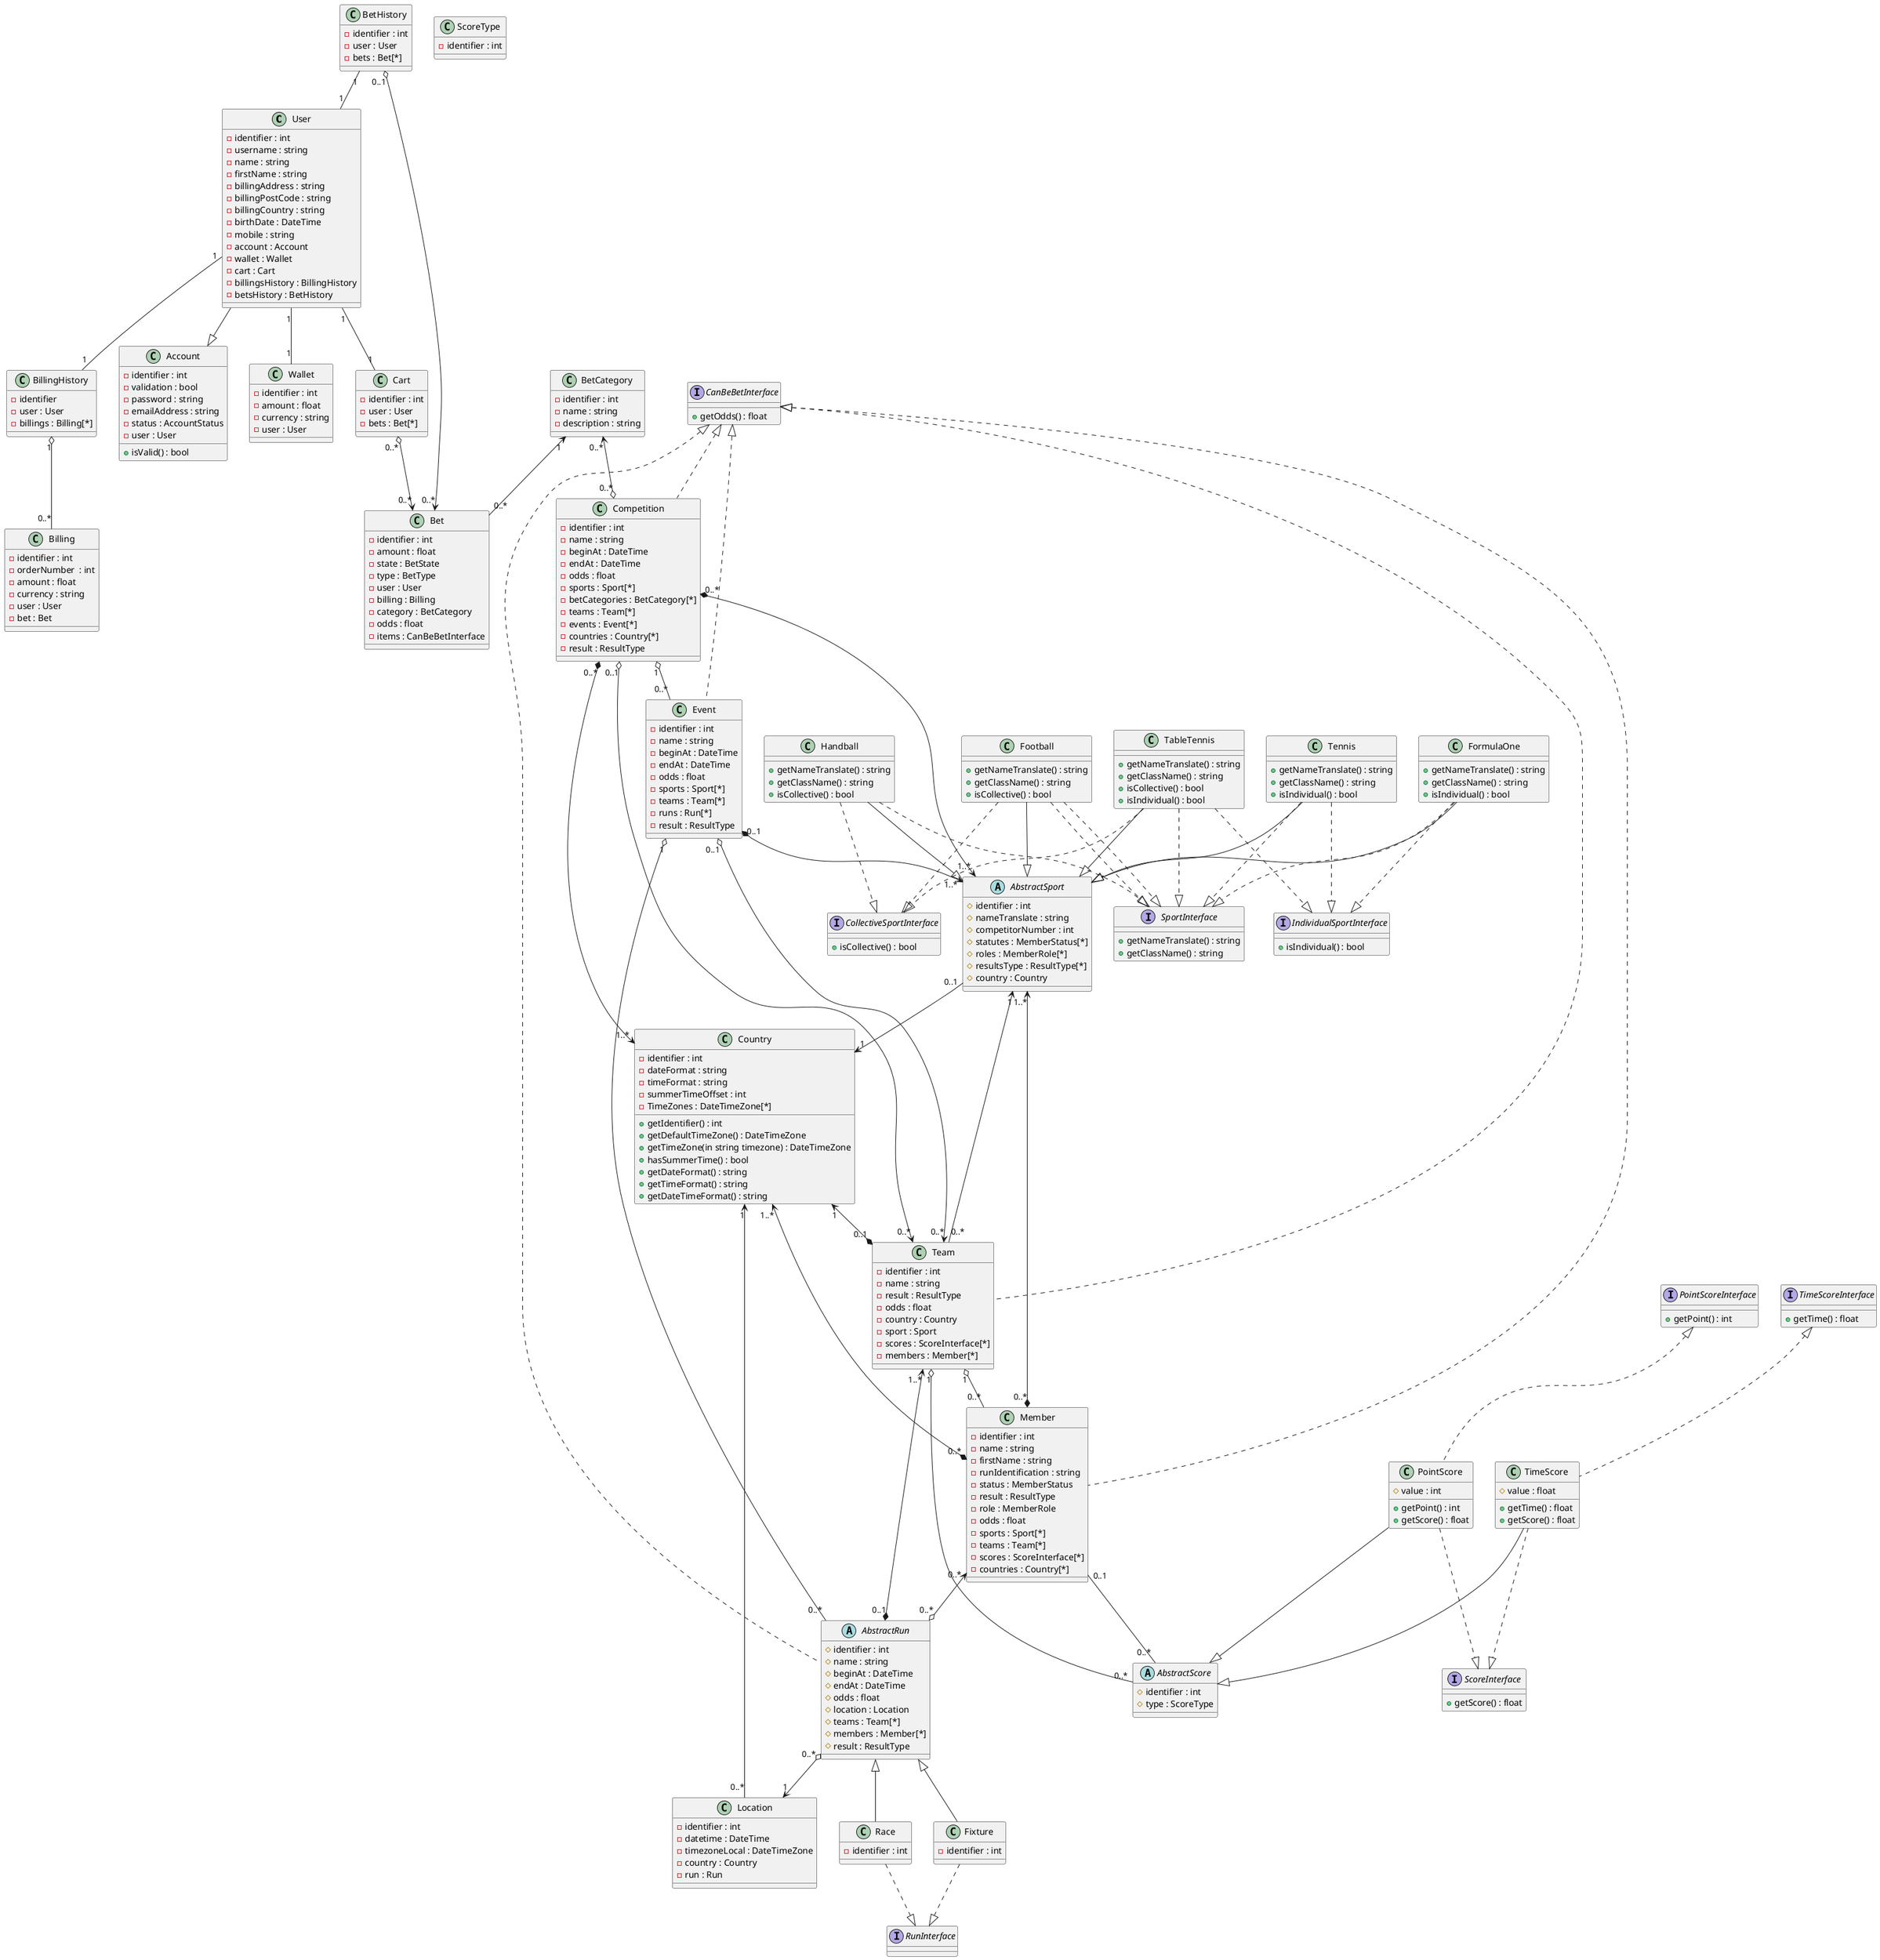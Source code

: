@startuml parisportif5

'plantuml
'Relations :
    User --|> Account
    User "1" -- "1" Wallet
    User "1" -- "1" Cart
    User "1" -- "1" BillingHistory
    BillingHistory "1" o-- "0..*" Billing
    BetHistory "1" -- "1" User
    BetHistory "0..1" o--> "0..*" Bet
    BetCategory "1" <-- "0..*" Bet
    Cart "0..*" o--> "0..*" Bet

    BetCategory "0..*" <--o "0..*" Competition
    AbstractSport "1..*" <--* "0..*" Competition
    Country "1..*" <--* "0..*" Competition
    Competition "1" o-- "0..*" Event
    Event "1" o-- "0..*" AbstractRun
    AbstractRun "0..*" o--> "1" Location
    Team "1" o-- "0..*" AbstractScore
    AbstractRun "0..1" *--> "1..*" Team
    Team "1" o-- "0..*" Member
    Country "1" <--* "0..1" Team
    Competition "0..1" o--> "0..*" Team
    Event "0..1" o--> "0..*" Team
    Member "0..1" -- "0..*" AbstractScore
    AbstractSport "0..1" --> "1" Country
    Event "0..1" *--> "1..*" AbstractSport
    Team "0..*" --> "1" AbstractSport
    Member "0..*" *--> "1..*" AbstractSport
    Member "0..*" *--> "1..*" Country
    Location "0..*" --> "1" Country
    Member "0..*" <--o "0..*" AbstractRun

    AbstractRun <|-- Race
    AbstractRun <|-- Fixture
    CanBeBetInterface <|.. Competition
    CanBeBetInterface <|.. Event
    CanBeBetInterface <|.. AbstractRun
    CanBeBetInterface <|.. Team
    CanBeBetInterface <|.. Member
    PointScoreInterface <|.. PointScore
    TimeScoreInterface <|.. TimeScore
    TimeScore --|> AbstractScore
    PointScore --|> AbstractScore
    TimeScore ..|> ScoreInterface
    PointScore ..|> ScoreInterface

    Football ..|> SportInterface
    Football ..|> SportInterface
    Handball ..|> SportInterface
    Tennis ..|> SportInterface
    FormulaOne  ..|> SportInterface
    TableTennis ..|> SportInterface
    Football --|> AbstractSport
    Handball --|> AbstractSport
    Tennis --|> AbstractSport
    FormulaOne --|> AbstractSport
    TableTennis --|> AbstractSport
    Football ..|> CollectiveSportInterface
    Handball ..|> CollectiveSportInterface
    Tennis ..|> IndividualSportInterface
    FormulaOne  ..|> IndividualSportInterface
    TableTennis ..|> CollectiveSportInterface
    TableTennis ..|> IndividualSportInterface
    Fixture ..|> RunInterface
    Race ..|> RunInterface
'Définitions des classes :
    'interface de généralisation pour les classes autorisé à être parié
    interface CanBeBetInterface {
        +getOdds() : float
    }
    'Compte (sert à ce connecter)
    class Account {
        -identifier : int
        -validation : bool
        -password : string
        -emailAddress : string
        -status : AccountStatus
        -user : User
        +isValid() : bool
    }
    'Utilisateur avec un compte
    class User {
        -identifier : int
        -username : string
        -name : string
        -firstName : string
        -billingAddress : string
        -billingPostCode : string
        -billingCountry : string
        -birthDate : DateTime
        -mobile : string
        -account : Account
        -wallet : Wallet
        -cart : Cart
        -billingsHistory : BillingHistory
        -betsHistory : BetHistory
    }
    'Factures
    class Billing {
        -identifier : int
        -orderNumber  : int
        -amount : float
        -currency : string
        -user : User
        -bet : Bet
    }
    'Historique des factures
    class BillingHistory {
        -identifier
        -user : User
        -billings : Billing[*]
    }
    'Porte-feuille de l'utilisateur avec des fonds (de l'argent gagnés)
    class Wallet {
        -identifier : int
        -amount : float
        -currency : string
        -user : User
    }
    'Panier qui contient les paris sélectionnés
    class Cart {
        -identifier : int
        -user : User
        -bets : Bet[*]
    }
    'Un paris
    class Bet {
        -identifier : int
        -amount : float
        -state : BetState
        -type : BetType
        -user : User
        -billing : Billing
        -category : BetCategory
        -odds : float
        -items : CanBeBetInterface
    }
    'Historique des paris gagnés ou perdus
    class BetHistory {
        -identifier : int
        -user : User
        -bets : Bet[*]
    }
    'Catégorie de paris (ex: Paris sur la victoire du favoris)
    class BetCategory {
        -identifier : int
        -name : string
        -description : string
    }
    'Lieu de la rencontre/course
    class Location {
        -identifier : int
        -datetime : DateTime
        -timezoneLocal : DateTimeZone
        -country : Country
        -run : Run
    }
    'Sport pratiqué
    abstract class AbstractSport {
        #identifier : int
        #nameTranslate : string
        #competitorNumber : int
        #statutes : MemberStatus[*]
        #roles : MemberRole[*]
        #resultsType : ResultType[*]
        #country : Country
    }
    interface SportInterface {
        +getNameTranslate() : string
        +getClassName() : string
    }
    interface IndividualSportInterface {
        +isIndividual() : bool
    }
    interface CollectiveSportInterface {
        +isCollective() : bool
    }
    class Football {
        +getNameTranslate() : string
        +getClassName() : string
        +isCollective() : bool
    }
    class Handball {
        +getNameTranslate() : string
        +getClassName() : string
        +isCollective() : bool
    }
    class Tennis {
        +getNameTranslate() : string
        +getClassName() : string
        +isIndividual() : bool
    }
    class FormulaOne {
        +getNameTranslate() : string
        +getClassName() : string
        +isIndividual() : bool
    }
    class TableTennis {
        +getNameTranslate() : string
        +getClassName() : string
        +isCollective() : bool
        +isIndividual() : bool
    }
    'Pays du lieu de la rencontre/course
    class Country {
        -identifier : int
        -dateFormat : string
        -timeFormat : string
        -summerTimeOffset : int
        -TimeZones : DateTimeZone[*]
        +getIdentifier() : int
        +getDefaultTimeZone() : DateTimeZone
        +getTimeZone(in string timezone) : DateTimeZone
        +hasSummerTime() : bool
        +getDateFormat() : string
        +getTimeFormat() : string
        +getDateTimeFormat() : string
    }
    'Compétition (JO, Ligue des Champions, F1 Championnat du monde)
    class Competition {
        -identifier : int
        -name : string
        -beginAt : DateTime
        -endAt : DateTime
        -odds : float
        -sports : Sport[*]
        -betCategories : BetCategory[*]
        -teams : Team[*]
        -events : Event[*]
        -countries : Country[*]
        -result : ResultType
    }
    'Événement de la compétition (poul de qualification, Circuit F1 de france)
    class Event {
        -identifier : int
        -name : string
        -beginAt : DateTime
        -endAt : DateTime
        -odds : float
        -sports : Sport[*]
        -teams : Team[*]
        -runs : Run[*]
        -result : ResultType
    }
    'Course
    class Race {
        -identifier : int
    }
    'Rencontre
    class Fixture {
        -identifier : int
    }
    'interface pour Score en temps
    interface TimeScoreInterface {
        +getTime() : float
    }
    'interface pour Score en points
    interface PointScoreInterface {
        +getPoint() : int
    }
    'interface de généralisation pour un Score
    interface ScoreInterface {
        +getScore() : float
    }
    'Type de Score (par période, par match, par course, par saison pour team, par épreuve pour team)
    class ScoreType {
        -identifier : int
    }
    'Score de l'équipe ou du membre de l'équipe
    abstract class AbstractScore {
        #identifier : int
        #type : ScoreType
    }
    'Score en temps
    class TimeScore {
        #value : float
        +getTime() : float
        +getScore() : float
    }
    'Score en points
    class PointScore {
        #value : int
        +getPoint() : int
        +getScore() : float
    }
    'Joueur ou sportif ou pilote
    class Member {
        -identifier : int
        -name : string
        -firstName : string
        -runIdentification : string
        -status : MemberStatus
        -result : ResultType
        -role : MemberRole
        -odds : float
        -sports : Sport[*]
        -teams : Team[*]
        -scores : ScoreInterface[*]
        -countries : Country[*]
    }
    'Équipes qui participe à une rencontre, à une course
    class Team {
        -identifier : int
        -name : string
        -result : ResultType
        -odds : float
        -country : Country
        -sport : Sport
        -scores : ScoreInterface[*]
        -members : Member[*]
    }
    'Classe mère global : Un match, une rencontre, une course
    abstract class AbstractRun {
        #identifier : int
        #name : string
        #beginAt : DateTime
        #endAt : DateTime
        #odds : float
        #location : Location
        #teams : Team[*]
        #members : Member[*]
        #result : ResultType
    }
    'interface
    interface RunInterface

@enduml
